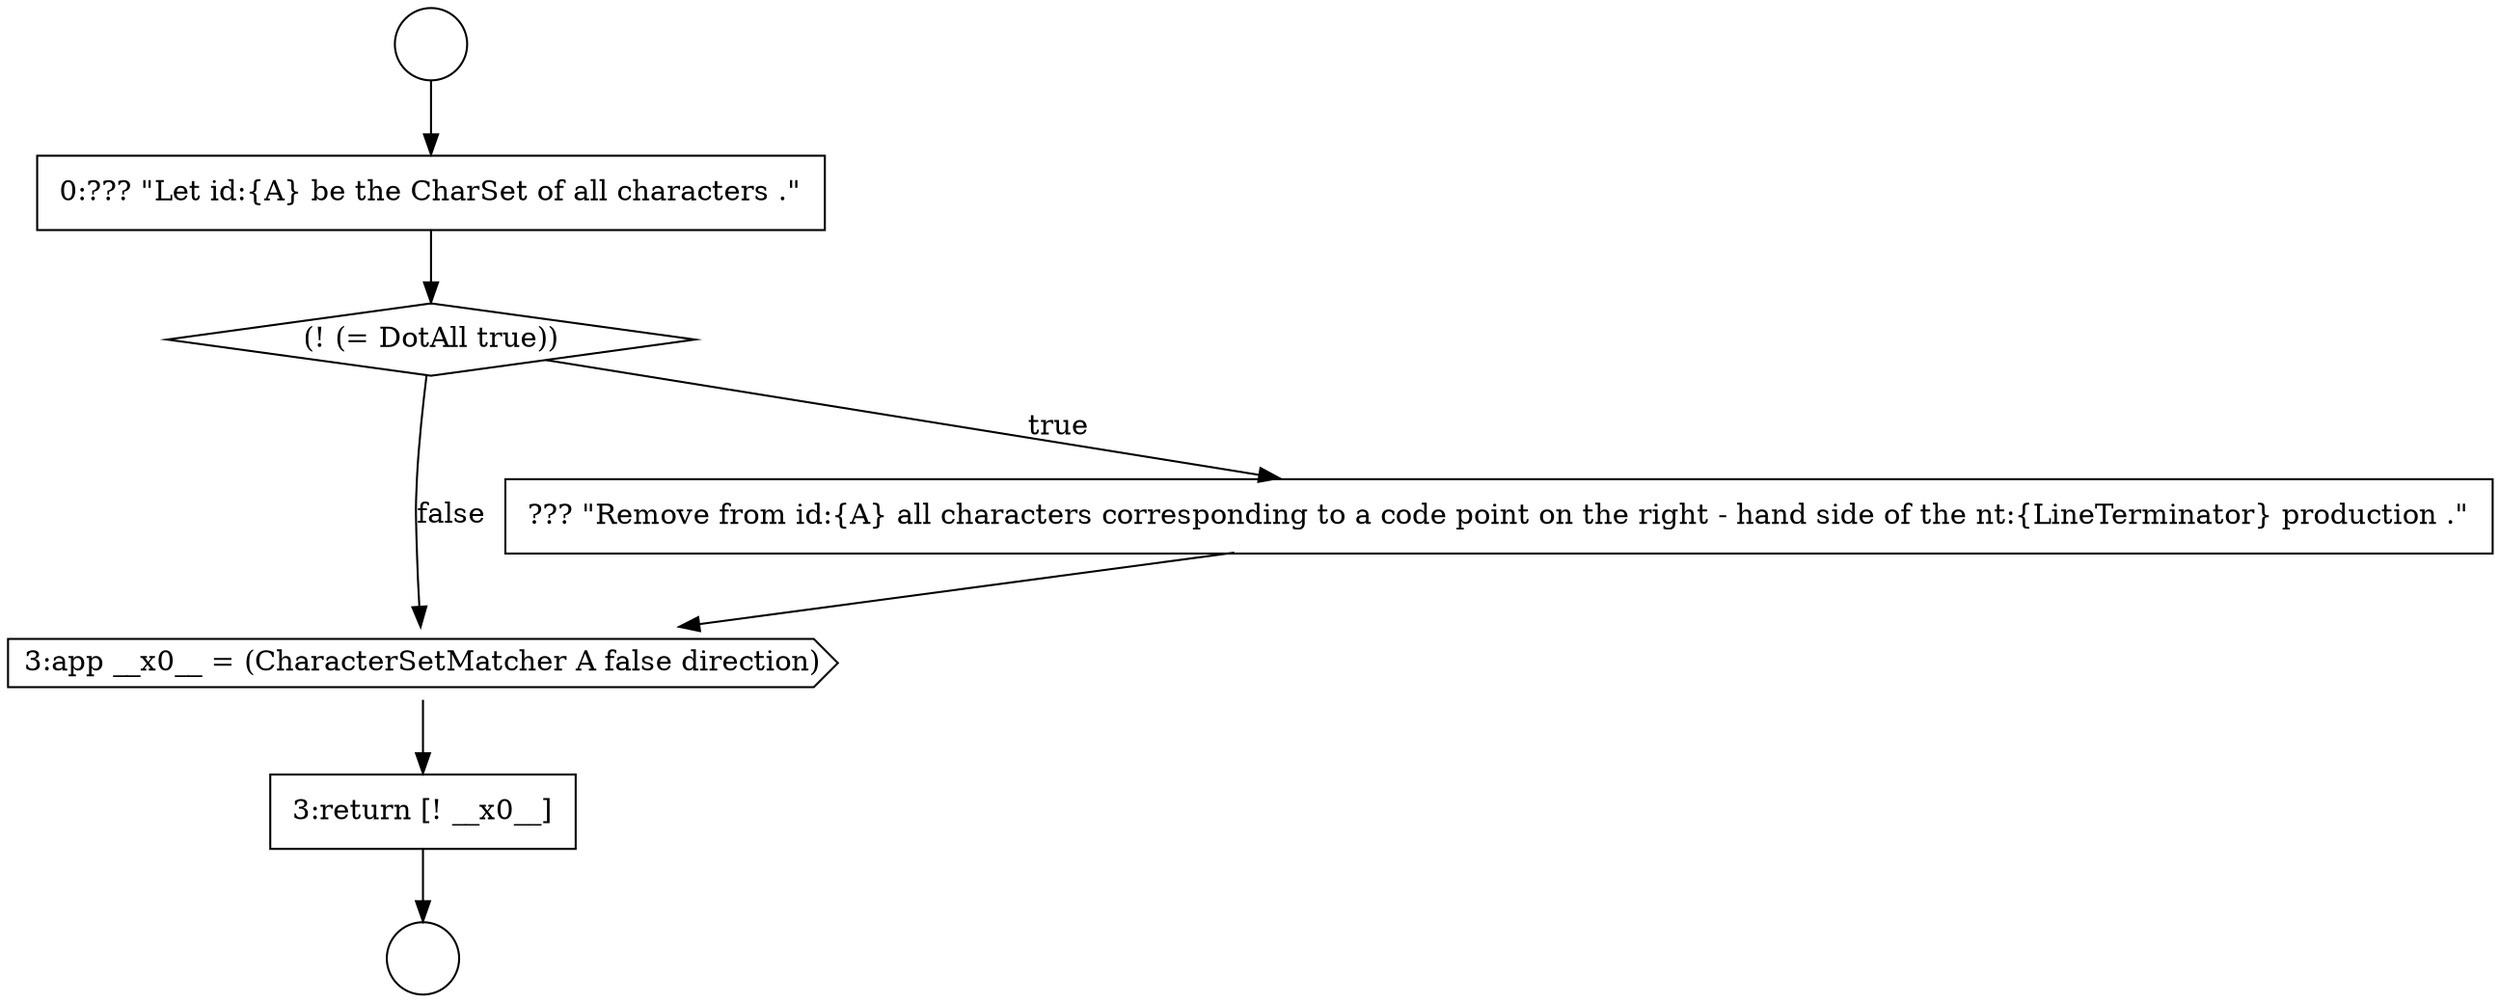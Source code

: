 digraph {
  node14684 [shape=diamond, label=<<font color="black">(! (= DotAll true))</font>> color="black" fillcolor="white" style=filled]
  node14686 [shape=cds, label=<<font color="black">3:app __x0__ = (CharacterSetMatcher A false direction)</font>> color="black" fillcolor="white" style=filled]
  node14681 [shape=circle label=" " color="black" fillcolor="white" style=filled]
  node14687 [shape=none, margin=0, label=<<font color="black">
    <table border="0" cellborder="1" cellspacing="0" cellpadding="10">
      <tr><td align="left">3:return [! __x0__]</td></tr>
    </table>
  </font>> color="black" fillcolor="white" style=filled]
  node14682 [shape=circle label=" " color="black" fillcolor="white" style=filled]
  node14683 [shape=none, margin=0, label=<<font color="black">
    <table border="0" cellborder="1" cellspacing="0" cellpadding="10">
      <tr><td align="left">0:??? &quot;Let id:{A} be the CharSet of all characters .&quot;</td></tr>
    </table>
  </font>> color="black" fillcolor="white" style=filled]
  node14685 [shape=none, margin=0, label=<<font color="black">
    <table border="0" cellborder="1" cellspacing="0" cellpadding="10">
      <tr><td align="left">??? &quot;Remove from id:{A} all characters corresponding to a code point on the right - hand side of the nt:{LineTerminator} production .&quot;</td></tr>
    </table>
  </font>> color="black" fillcolor="white" style=filled]
  node14687 -> node14682 [ color="black"]
  node14683 -> node14684 [ color="black"]
  node14684 -> node14685 [label=<<font color="black">true</font>> color="black"]
  node14684 -> node14686 [label=<<font color="black">false</font>> color="black"]
  node14681 -> node14683 [ color="black"]
  node14685 -> node14686 [ color="black"]
  node14686 -> node14687 [ color="black"]
}

